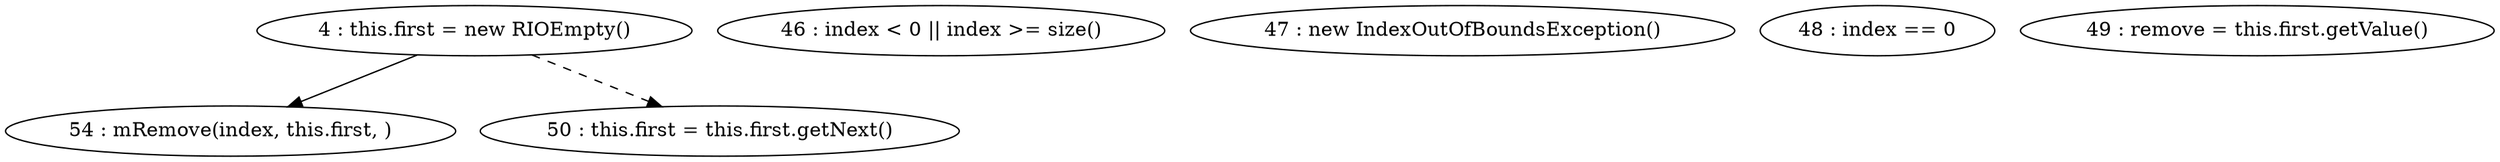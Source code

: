digraph G {
"4 : this.first = new RIOEmpty()"
"4 : this.first = new RIOEmpty()" -> "54 : mRemove(index, this.first, )"
"4 : this.first = new RIOEmpty()" -> "50 : this.first = this.first.getNext()" [style=dashed]
"46 : index < 0 || index >= size()"
"47 : new IndexOutOfBoundsException()"
"48 : index == 0"
"49 : remove = this.first.getValue()"
"50 : this.first = this.first.getNext()"
"54 : mRemove(index, this.first, )"
}